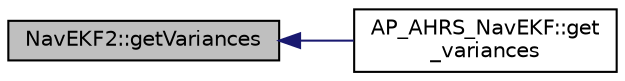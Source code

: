 digraph "NavEKF2::getVariances"
{
 // INTERACTIVE_SVG=YES
  edge [fontname="Helvetica",fontsize="10",labelfontname="Helvetica",labelfontsize="10"];
  node [fontname="Helvetica",fontsize="10",shape=record];
  rankdir="LR";
  Node1 [label="NavEKF2::getVariances",height=0.2,width=0.4,color="black", fillcolor="grey75", style="filled", fontcolor="black"];
  Node1 -> Node2 [dir="back",color="midnightblue",fontsize="10",style="solid",fontname="Helvetica"];
  Node2 [label="AP_AHRS_NavEKF::get\l_variances",height=0.2,width=0.4,color="black", fillcolor="white", style="filled",URL="$classAP__AHRS__NavEKF.html#a582d95f44fc5ad3b95ce093ed7581c3c"];
}
